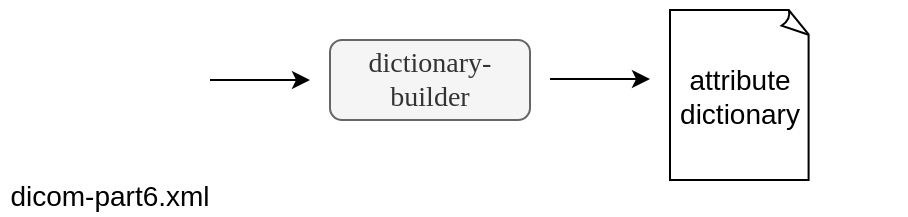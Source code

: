<mxfile version="11.2.4" type="device" pages="1"><diagram id="9ufp-uoIDDHT8s869Jiu" name="Page-1"><mxGraphModel dx="630" dy="471" grid="1" gridSize="10" guides="1" tooltips="1" connect="1" arrows="1" fold="1" page="1" pageScale="1" pageWidth="480" pageHeight="150" math="0" shadow="0"><root><mxCell id="0"/><mxCell id="1" parent="0"/><mxCell id="jr1A7eRTs3XZyLpwjzQu-2" value="" style="shape=image;html=1;verticalAlign=top;verticalLabelPosition=bottom;labelBackgroundColor=#ffffff;imageAspect=0;aspect=fixed;image=https://cdn3.iconfinder.com/data/icons/document-file-formats-2/512/22-128.png" vertex="1" parent="1"><mxGeometry x="20" y="20" width="80" height="80" as="geometry"/></mxCell><mxCell id="jr1A7eRTs3XZyLpwjzQu-3" value="dicom-part6.xml" style="text;html=1;strokeColor=none;fillColor=none;align=center;verticalAlign=middle;whiteSpace=wrap;rounded=0;fontSize=14;" vertex="1" parent="1"><mxGeometry x="5" y="107.5" width="110" height="20" as="geometry"/></mxCell><mxCell id="jr1A7eRTs3XZyLpwjzQu-4" value="" style="endArrow=classic;html=1;fontSize=14;" edge="1" parent="1"><mxGeometry width="50" height="50" relative="1" as="geometry"><mxPoint x="110" y="60" as="sourcePoint"/><mxPoint x="160" y="60" as="targetPoint"/></mxGeometry></mxCell><mxCell id="jr1A7eRTs3XZyLpwjzQu-5" value="dictionary-builder" style="rounded=1;whiteSpace=wrap;html=1;fillColor=#f5f5f5;strokeColor=#666666;fontFamily=Lucida Console;fontSize=14;fontColor=#333333;" vertex="1" parent="1"><mxGeometry x="170" y="40" width="100" height="40" as="geometry"/></mxCell><mxCell id="jr1A7eRTs3XZyLpwjzQu-7" value="" style="endArrow=classic;html=1;fontSize=14;" edge="1" parent="1"><mxGeometry width="50" height="50" relative="1" as="geometry"><mxPoint x="280" y="59.5" as="sourcePoint"/><mxPoint x="330" y="59.5" as="targetPoint"/></mxGeometry></mxCell><mxCell id="jr1A7eRTs3XZyLpwjzQu-8" value="" style="shape=image;html=1;verticalAlign=top;verticalLabelPosition=bottom;labelBackgroundColor=#ffffff;imageAspect=0;aspect=fixed;image=https://cdn4.iconfinder.com/data/icons/logos-brands-5/24/rust-128.png;fontSize=14;" vertex="1" parent="1"><mxGeometry x="420" y="40" width="38" height="37" as="geometry"/></mxCell><mxCell id="jr1A7eRTs3XZyLpwjzQu-9" value="attribute&lt;br&gt;dictionary" style="whiteSpace=wrap;html=1;shape=mxgraph.basic.document;fontSize=14;" vertex="1" parent="1"><mxGeometry x="340" y="25" width="70" height="85" as="geometry"/></mxCell></root></mxGraphModel></diagram></mxfile>